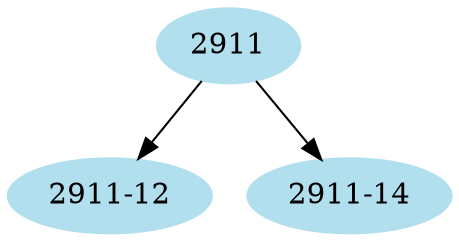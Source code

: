 digraph unix {
	node [color=lightblue2 style=filled]
	size="6,6"
	2911 -> "2911-12"
	2911 -> "2911-14"
}
